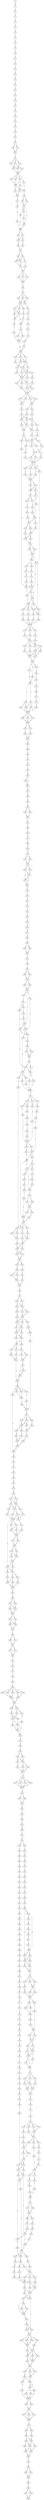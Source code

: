 strict digraph  {
	S0 -> S1 [ label = M ];
	S1 -> S2 [ label = L ];
	S2 -> S3 [ label = V ];
	S3 -> S4 [ label = G ];
	S4 -> S5 [ label = V ];
	S5 -> S6 [ label = S ];
	S6 -> S7 [ label = S ];
	S7 -> S8 [ label = E ];
	S8 -> S9 [ label = K ];
	S9 -> S10 [ label = G ];
	S10 -> S11 [ label = A ];
	S11 -> S12 [ label = T ];
	S12 -> S13 [ label = T ];
	S13 -> S14 [ label = M ];
	S14 -> S15 [ label = V ];
	S15 -> S16 [ label = T ];
	S16 -> S17 [ label = L ];
	S17 -> S18 [ label = I ];
	S18 -> S19 [ label = T ];
	S19 -> S20 [ label = E ];
	S20 -> S21 [ label = K ];
	S21 -> S22 [ label = L ];
	S22 -> S23 [ label = Q ];
	S23 -> S24 [ label = N ];
	S24 -> S25 [ label = Q ];
	S25 -> S26 [ label = S ];
	S26 -> S27 [ label = L ];
	S27 -> S28 [ label = N ];
	S27 -> S29 [ label = D ];
	S28 -> S30 [ label = D ];
	S29 -> S30 [ label = D ];
	S30 -> S31 [ label = L ];
	S31 -> S32 [ label = P ];
	S31 -> S33 [ label = A ];
	S31 -> S34 [ label = T ];
	S32 -> S35 [ label = C ];
	S33 -> S36 [ label = R ];
	S33 -> S37 [ label = H ];
	S34 -> S35 [ label = C ];
	S35 -> S38 [ label = K ];
	S36 -> S38 [ label = K ];
	S37 -> S38 [ label = K ];
	S38 -> S39 [ label = A ];
	S38 -> S40 [ label = T ];
	S38 -> S41 [ label = S ];
	S38 -> S42 [ label = L ];
	S39 -> S43 [ label = Y ];
	S39 -> S44 [ label = F ];
	S40 -> S43 [ label = Y ];
	S41 -> S43 [ label = Y ];
	S42 -> S45 [ label = D ];
	S43 -> S46 [ label = S ];
	S43 -> S45 [ label = D ];
	S44 -> S47 [ label = G ];
	S45 -> S48 [ label = A ];
	S46 -> S49 [ label = I ];
	S47 -> S49 [ label = I ];
	S48 -> S50 [ label = S ];
	S48 -> S51 [ label = G ];
	S49 -> S52 [ label = N ];
	S50 -> S53 [ label = P ];
	S51 -> S53 [ label = P ];
	S52 -> S54 [ label = L ];
	S53 -> S55 [ label = Y ];
	S53 -> S56 [ label = R ];
	S53 -> S57 [ label = F ];
	S54 -> S58 [ label = H ];
	S55 -> S59 [ label = S ];
	S56 -> S59 [ label = S ];
	S57 -> S60 [ label = Q ];
	S58 -> S59 [ label = S ];
	S59 -> S61 [ label = S ];
	S59 -> S62 [ label = A ];
	S60 -> S55 [ label = Y ];
	S61 -> S63 [ label = E ];
	S62 -> S63 [ label = E ];
	S62 -> S64 [ label = G ];
	S63 -> S65 [ label = K ];
	S64 -> S66 [ label = A ];
	S65 -> S67 [ label = L ];
	S66 -> S67 [ label = L ];
	S67 -> S68 [ label = N ];
	S67 -> S69 [ label = S ];
	S68 -> S70 [ label = Q ];
	S68 -> S71 [ label = K ];
	S69 -> S72 [ label = N ];
	S69 -> S71 [ label = K ];
	S70 -> S73 [ label = S ];
	S71 -> S73 [ label = S ];
	S72 -> S74 [ label = C ];
	S73 -> S75 [ label = G ];
	S74 -> S75 [ label = G ];
	S75 -> S76 [ label = S ];
	S75 -> S77 [ label = H ];
	S75 -> S78 [ label = C ];
	S76 -> S79 [ label = L ];
	S77 -> S79 [ label = L ];
	S78 -> S79 [ label = L ];
	S79 -> S80 [ label = F ];
	S80 -> S81 [ label = P ];
	S81 -> S82 [ label = Y ];
	S81 -> S83 [ label = F ];
	S81 -> S84 [ label = L ];
	S82 -> S85 [ label = E ];
	S83 -> S86 [ label = D ];
	S83 -> S85 [ label = E ];
	S84 -> S85 [ label = E ];
	S85 -> S87 [ label = I ];
	S85 -> S88 [ label = S ];
	S85 -> S89 [ label = T ];
	S86 -> S90 [ label = L ];
	S87 -> S91 [ label = H ];
	S87 -> S92 [ label = S ];
	S88 -> S93 [ label = D ];
	S89 -> S91 [ label = H ];
	S90 -> S94 [ label = N ];
	S91 -> S95 [ label = E ];
	S91 -> S96 [ label = D ];
	S92 -> S95 [ label = E ];
	S93 -> S97 [ label = E ];
	S94 -> S98 [ label = A ];
	S95 -> S99 [ label = E ];
	S96 -> S100 [ label = R ];
	S97 -> S96 [ label = D ];
	S98 -> S101 [ label = I ];
	S99 -> S102 [ label = S ];
	S100 -> S103 [ label = C ];
	S100 -> S104 [ label = R ];
	S101 -> S105 [ label = L ];
	S102 -> S106 [ label = P ];
	S103 -> S106 [ label = P ];
	S104 -> S106 [ label = P ];
	S105 -> S107 [ label = S ];
	S106 -> S108 [ label = W ];
	S107 -> S109 [ label = L ];
	S108 -> S110 [ label = R ];
	S108 -> S111 [ label = T ];
	S108 -> S112 [ label = K ];
	S109 -> S113 [ label = C ];
	S110 -> S114 [ label = V ];
	S110 -> S115 [ label = A ];
	S111 -> S116 [ label = S ];
	S111 -> S114 [ label = V ];
	S112 -> S114 [ label = V ];
	S113 -> S108 [ label = W ];
	S114 -> S117 [ label = I ];
	S114 -> S118 [ label = L ];
	S115 -> S118 [ label = L ];
	S116 -> S119 [ label = G ];
	S117 -> S120 [ label = S ];
	S118 -> S121 [ label = N ];
	S118 -> S122 [ label = G ];
	S118 -> S120 [ label = S ];
	S119 -> S123 [ label = R ];
	S120 -> S124 [ label = R ];
	S120 -> S125 [ label = G ];
	S121 -> S126 [ label = Q ];
	S122 -> S125 [ label = G ];
	S123 -> S125 [ label = G ];
	S124 -> S127 [ label = A ];
	S125 -> S127 [ label = A ];
	S125 -> S128 [ label = R ];
	S125 -> S129 [ label = G ];
	S126 -> S130 [ label = S ];
	S127 -> S131 [ label = C ];
	S127 -> S132 [ label = K ];
	S128 -> S133 [ label = Q ];
	S129 -> S133 [ label = Q ];
	S130 -> S131 [ label = C ];
	S131 -> S134 [ label = P ];
	S132 -> S134 [ label = P ];
	S133 -> S134 [ label = P ];
	S134 -> S135 [ label = I ];
	S134 -> S136 [ label = S ];
	S134 -> S137 [ label = L ];
	S134 -> S138 [ label = V ];
	S135 -> S139 [ label = R ];
	S136 -> S140 [ label = G ];
	S137 -> S139 [ label = R ];
	S138 -> S140 [ label = G ];
	S139 -> S141 [ label = T ];
	S140 -> S142 [ label = G ];
	S140 -> S143 [ label = S ];
	S141 -> S144 [ label = E ];
	S142 -> S145 [ label = H ];
	S143 -> S146 [ label = Q ];
	S144 -> S147 [ label = A ];
	S144 -> S148 [ label = T ];
	S145 -> S147 [ label = A ];
	S146 -> S148 [ label = T ];
	S146 -> S149 [ label = V ];
	S147 -> S150 [ label = T ];
	S147 -> S151 [ label = L ];
	S148 -> S152 [ label = A ];
	S148 -> S153 [ label = V ];
	S149 -> S152 [ label = A ];
	S150 -> S154 [ label = K ];
	S151 -> S155 [ label = S ];
	S152 -> S154 [ label = K ];
	S152 -> S156 [ label = T ];
	S153 -> S156 [ label = T ];
	S154 -> S157 [ label = N ];
	S155 -> S158 [ label = A ];
	S156 -> S159 [ label = G ];
	S157 -> S160 [ label = A ];
	S157 -> S161 [ label = T ];
	S158 -> S162 [ label = P ];
	S159 -> S163 [ label = T ];
	S159 -> S162 [ label = P ];
	S160 -> S164 [ label = P ];
	S161 -> S165 [ label = T ];
	S162 -> S166 [ label = V ];
	S162 -> S167 [ label = A ];
	S163 -> S168 [ label = R ];
	S164 -> S169 [ label = F ];
	S165 -> S169 [ label = F ];
	S166 -> S170 [ label = H ];
	S167 -> S171 [ label = L ];
	S168 -> S172 [ label = G ];
	S169 -> S173 [ label = Y ];
	S169 -> S174 [ label = H ];
	S170 -> S175 [ label = C ];
	S171 -> S176 [ label = P ];
	S172 -> S177 [ label = P ];
	S172 -> S178 [ label = V ];
	S173 -> S179 [ label = F ];
	S174 -> S179 [ label = F ];
	S175 -> S179 [ label = F ];
	S176 -> S179 [ label = F ];
	S177 -> S180 [ label = S ];
	S177 -> S181 [ label = D ];
	S178 -> S177 [ label = P ];
	S179 -> S182 [ label = P ];
	S179 -> S183 [ label = A ];
	S179 -> S184 [ label = S ];
	S179 -> S185 [ label = P ];
	S180 -> S186 [ label = V ];
	S180 -> S187 [ label = M ];
	S180 -> S188 [ label = G ];
	S181 -> S189 [ label = A ];
	S182 -> S190 [ label = L ];
	S183 -> S191 [ label = G ];
	S184 -> S192 [ label = T ];
	S185 -> S193 [ label = P ];
	S186 -> S194 [ label = L ];
	S187 -> S195 [ label = V ];
	S188 -> S196 [ label = S ];
	S188 -> S197 [ label = G ];
	S189 -> S197 [ label = G ];
	S190 -> S198 [ label = C ];
	S191 -> S198 [ label = C ];
	S192 -> S198 [ label = C ];
	S193 -> S188 [ label = G ];
	S193 -> S172 [ label = G ];
	S194 -> S199 [ label = P ];
	S195 -> S200 [ label = S ];
	S196 -> S201 [ label = R ];
	S197 -> S202 [ label = L ];
	S198 -> S203 [ label = P ];
	S198 -> S204 [ label = S ];
	S199 -> S205 [ label = G ];
	S200 -> S205 [ label = G ];
	S201 -> S205 [ label = G ];
	S202 -> S205 [ label = G ];
	S203 -> S206 [ label = F ];
	S204 -> S207 [ label = Q ];
	S204 -> S206 [ label = F ];
	S205 -> S208 [ label = W ];
	S205 -> S209 [ label = C ];
	S205 -> S210 [ label = A ];
	S206 -> S211 [ label = S ];
	S207 -> S212 [ label = M ];
	S208 -> S213 [ label = I ];
	S209 -> S214 [ label = G ];
	S210 -> S215 [ label = V ];
	S211 -> S216 [ label = R ];
	S211 -> S217 [ label = K ];
	S212 -> S218 [ label = C ];
	S213 -> S219 [ label = S ];
	S214 -> S220 [ label = R ];
	S215 -> S219 [ label = S ];
	S216 -> S221 [ label = G ];
	S217 -> S222 [ label = A ];
	S218 -> S223 [ label = S ];
	S219 -> S224 [ label = E ];
	S219 -> S225 [ label = T ];
	S219 -> S226 [ label = S ];
	S220 -> S227 [ label = R ];
	S221 -> S228 [ label = A ];
	S222 -> S229 [ label = L ];
	S223 -> S230 [ label = L ];
	S223 -> S231 [ label = D ];
	S224 -> S232 [ label = L ];
	S224 -> S233 [ label = Q ];
	S225 -> S234 [ label = T ];
	S226 -> S235 [ label = V ];
	S227 -> S232 [ label = L ];
	S228 -> S236 [ label = P ];
	S229 -> S223 [ label = S ];
	S230 -> S237 [ label = V ];
	S231 -> S238 [ label = S ];
	S231 -> S239 [ label = N ];
	S232 -> S240 [ label = N ];
	S232 -> S241 [ label = D ];
	S233 -> S240 [ label = N ];
	S234 -> S241 [ label = D ];
	S235 -> S241 [ label = D ];
	S236 -> S231 [ label = D ];
	S237 -> S242 [ label = V ];
	S238 -> S242 [ label = V ];
	S239 -> S243 [ label = K ];
	S240 -> S244 [ label = L ];
	S241 -> S244 [ label = L ];
	S242 -> S245 [ label = G ];
	S242 -> S246 [ label = R ];
	S243 -> S245 [ label = G ];
	S244 -> S247 [ label = N ];
	S244 -> S248 [ label = A ];
	S244 -> S249 [ label = R ];
	S245 -> S250 [ label = L ];
	S246 -> S250 [ label = L ];
	S247 -> S251 [ label = E ];
	S248 -> S252 [ label = R ];
	S249 -> S251 [ label = E ];
	S250 -> S253 [ label = Q ];
	S250 -> S254 [ label = C ];
	S251 -> S255 [ label = N ];
	S251 -> S256 [ label = S ];
	S252 -> S257 [ label = P ];
	S253 -> S258 [ label = W ];
	S254 -> S258 [ label = W ];
	S255 -> S259 [ label = C ];
	S255 -> S260 [ label = S ];
	S256 -> S261 [ label = T ];
	S256 -> S260 [ label = S ];
	S257 -> S262 [ label = P ];
	S258 -> S263 [ label = Q ];
	S258 -> S193 [ label = P ];
	S259 -> S264 [ label = G ];
	S260 -> S264 [ label = G ];
	S261 -> S264 [ label = G ];
	S262 -> S265 [ label = V ];
	S263 -> S266 [ label = R ];
	S263 -> S267 [ label = G ];
	S264 -> S268 [ label = P ];
	S264 -> S269 [ label = S ];
	S264 -> S270 [ label = Q ];
	S265 -> S271 [ label = N ];
	S266 -> S272 [ label = D ];
	S267 -> S273 [ label = E ];
	S268 -> S274 [ label = P ];
	S269 -> S274 [ label = P ];
	S270 -> S274 [ label = P ];
	S271 -> S275 [ label = T ];
	S272 -> S276 [ label = V ];
	S273 -> S277 [ label = M ];
	S274 -> S278 [ label = L ];
	S274 -> S279 [ label = W ];
	S275 -> S280 [ label = Q ];
	S276 -> S281 [ label = T ];
	S277 -> S282 [ label = L ];
	S278 -> S283 [ label = A ];
	S279 -> S284 [ label = P ];
	S280 -> S264 [ label = G ];
	S281 -> S172 [ label = G ];
	S282 -> S285 [ label = N ];
	S283 -> S286 [ label = P ];
	S284 -> S286 [ label = P ];
	S285 -> S287 [ label = T ];
	S286 -> S288 [ label = P ];
	S287 -> S180 [ label = S ];
	S288 -> S289 [ label = T ];
	S289 -> S290 [ label = K ];
	S290 -> S291 [ label = R ];
	S291 -> S292 [ label = H ];
	S292 -> S293 [ label = C ];
	S293 -> S294 [ label = R ];
	S294 -> S295 [ label = S ];
	S294 -> S296 [ label = L ];
	S295 -> S296 [ label = L ];
	S296 -> S297 [ label = S ];
	S297 -> S298 [ label = E ];
	S298 -> S299 [ label = P ];
	S299 -> S300 [ label = D ];
	S300 -> S301 [ label = E ];
	S300 -> S302 [ label = G ];
	S301 -> S303 [ label = L ];
	S302 -> S303 [ label = L ];
	S303 -> S304 [ label = A ];
	S304 -> S305 [ label = R ];
	S305 -> S306 [ label = C ];
	S306 -> S307 [ label = R ];
	S307 -> S308 [ label = S ];
	S308 -> S309 [ label = P ];
	S309 -> S310 [ label = W ];
	S310 -> S311 [ label = K ];
	S310 -> S312 [ label = R ];
	S311 -> S313 [ label = P ];
	S312 -> S313 [ label = P ];
	S313 -> S314 [ label = G ];
	S313 -> S315 [ label = T ];
	S314 -> S316 [ label = S ];
	S314 -> S317 [ label = G ];
	S315 -> S316 [ label = S ];
	S316 -> S317 [ label = G ];
	S316 -> S318 [ label = S ];
	S317 -> S318 [ label = S ];
	S318 -> S319 [ label = K ];
	S319 -> S320 [ label = V ];
	S320 -> S321 [ label = W ];
	S321 -> S322 [ label = T ];
	S322 -> S323 [ label = P ];
	S323 -> S324 [ label = V ];
	S324 -> S325 [ label = S ];
	S325 -> S326 [ label = K ];
	S326 -> S327 [ label = R ];
	S327 -> S328 [ label = R ];
	S328 -> S329 [ label = C ];
	S329 -> S330 [ label = N ];
	S329 -> S331 [ label = H ];
	S330 -> S332 [ label = S ];
	S331 -> S332 [ label = S ];
	S332 -> S333 [ label = G ];
	S333 -> S334 [ label = G ];
	S334 -> S335 [ label = S ];
	S335 -> S336 [ label = A ];
	S335 -> S337 [ label = T ];
	S336 -> S338 [ label = T ];
	S337 -> S338 [ label = T ];
	S338 -> S339 [ label = L ];
	S338 -> S340 [ label = P ];
	S339 -> S341 [ label = Q ];
	S340 -> S341 [ label = Q ];
	S341 -> S342 [ label = R ];
	S341 -> S343 [ label = E ];
	S341 -> S344 [ label = G ];
	S342 -> S345 [ label = C ];
	S343 -> S346 [ label = S ];
	S344 -> S347 [ label = G ];
	S344 -> S346 [ label = S ];
	S345 -> S348 [ label = N ];
	S345 -> S349 [ label = S ];
	S346 -> S350 [ label = A ];
	S346 -> S351 [ label = L ];
	S347 -> S350 [ label = A ];
	S347 -> S352 [ label = P ];
	S348 -> S353 [ label = S ];
	S349 -> S347 [ label = G ];
	S350 -> S354 [ label = T ];
	S351 -> S355 [ label = G ];
	S352 -> S356 [ label = S ];
	S352 -> S355 [ label = G ];
	S353 -> S357 [ label = H ];
	S354 -> S358 [ label = L ];
	S355 -> S359 [ label = S ];
	S355 -> S360 [ label = P ];
	S355 -> S361 [ label = P ];
	S356 -> S362 [ label = V ];
	S356 -> S363 [ label = I ];
	S357 -> S344 [ label = G ];
	S358 -> S364 [ label = P ];
	S358 -> S365 [ label = Q ];
	S359 -> S366 [ label = T ];
	S360 -> S367 [ label = G ];
	S361 -> S368 [ label = S ];
	S362 -> S368 [ label = S ];
	S363 -> S368 [ label = S ];
	S364 -> S369 [ label = R ];
	S365 -> S369 [ label = R ];
	S366 -> S368 [ label = S ];
	S367 -> S370 [ label = P ];
	S368 -> S371 [ label = L ];
	S369 -> S372 [ label = S ];
	S370 -> S373 [ label = T ];
	S371 -> S374 [ label = P ];
	S371 -> S375 [ label = S ];
	S371 -> S376 [ label = L ];
	S372 -> S352 [ label = P ];
	S372 -> S377 [ label = T ];
	S373 -> S378 [ label = V ];
	S373 -> S379 [ label = P ];
	S374 -> S380 [ label = Q ];
	S374 -> S381 [ label = R ];
	S375 -> S382 [ label = H ];
	S376 -> S383 [ label = G ];
	S377 -> S356 [ label = S ];
	S378 -> S384 [ label = P ];
	S379 -> S384 [ label = P ];
	S380 -> S385 [ label = P ];
	S381 -> S386 [ label = A ];
	S382 -> S387 [ label = N ];
	S383 -> S388 [ label = S ];
	S384 -> S389 [ label = A ];
	S384 -> S390 [ label = P ];
	S385 -> S391 [ label = S ];
	S386 -> S392 [ label = V ];
	S387 -> S392 [ label = V ];
	S388 -> S393 [ label = T ];
	S389 -> S394 [ label = A ];
	S390 -> S395 [ label = V ];
	S390 -> S394 [ label = A ];
	S391 -> S396 [ label = K ];
	S392 -> S397 [ label = L ];
	S392 -> S398 [ label = A ];
	S393 -> S399 [ label = E ];
	S394 -> S400 [ label = P ];
	S395 -> S400 [ label = P ];
	S396 -> S401 [ label = Q ];
	S397 -> S402 [ label = S ];
	S398 -> S403 [ label = P ];
	S399 -> S402 [ label = S ];
	S400 -> S404 [ label = R ];
	S400 -> S405 [ label = Q ];
	S401 -> S406 [ label = H ];
	S402 -> S407 [ label = L ];
	S402 -> S408 [ label = P ];
	S403 -> S408 [ label = P ];
	S404 -> S409 [ label = P ];
	S405 -> S410 [ label = L ];
	S406 -> S392 [ label = V ];
	S407 -> S411 [ label = N ];
	S408 -> S412 [ label = S ];
	S408 -> S413 [ label = A ];
	S409 -> S414 [ label = S ];
	S409 -> S415 [ label = A ];
	S410 -> S416 [ label = P ];
	S411 -> S417 [ label = N ];
	S411 -> S412 [ label = S ];
	S412 -> S418 [ label = H ];
	S412 -> S419 [ label = S ];
	S413 -> S420 [ label = S ];
	S414 -> S421 [ label = S ];
	S415 -> S421 [ label = S ];
	S416 -> S422 [ label = W ];
	S417 -> S423 [ label = S ];
	S418 -> S424 [ label = T ];
	S419 -> S425 [ label = V ];
	S420 -> S426 [ label = F ];
	S420 -> S427 [ label = S ];
	S420 -> S370 [ label = P ];
	S421 -> S428 [ label = A ];
	S422 -> S428 [ label = A ];
	S423 -> S429 [ label = A ];
	S424 -> S430 [ label = Q ];
	S425 -> S431 [ label = A ];
	S425 -> S432 [ label = F ];
	S426 -> S433 [ label = S ];
	S426 -> S434 [ label = N ];
	S427 -> S435 [ label = P ];
	S428 -> S436 [ label = S ];
	S429 -> S437 [ label = F ];
	S430 -> S438 [ label = P ];
	S431 -> S439 [ label = S ];
	S432 -> S439 [ label = S ];
	S433 -> S440 [ label = T ];
	S434 -> S440 [ label = T ];
	S435 -> S379 [ label = P ];
	S436 -> S441 [ label = S ];
	S437 -> S419 [ label = S ];
	S438 -> S442 [ label = V ];
	S439 -> S443 [ label = S ];
	S439 -> S444 [ label = I ];
	S440 -> S445 [ label = S ];
	S441 -> S446 [ label = G ];
	S441 -> S447 [ label = S ];
	S442 -> S413 [ label = A ];
	S443 -> S448 [ label = G ];
	S444 -> S413 [ label = A ];
	S445 -> S390 [ label = P ];
	S446 -> S449 [ label = F ];
	S446 -> S450 [ label = H ];
	S447 -> S449 [ label = F ];
	S448 -> S420 [ label = S ];
	S449 -> S451 [ label = V ];
	S449 -> S452 [ label = A ];
	S450 -> S453 [ label = T ];
	S451 -> S454 [ label = D ];
	S452 -> S454 [ label = D ];
	S453 -> S455 [ label = N ];
	S454 -> S456 [ label = S ];
	S454 -> S457 [ label = Y ];
	S454 -> S458 [ label = G ];
	S455 -> S458 [ label = G ];
	S456 -> S459 [ label = S ];
	S457 -> S460 [ label = G ];
	S458 -> S461 [ label = C ];
	S458 -> S459 [ label = S ];
	S459 -> S462 [ label = E ];
	S459 -> S463 [ label = R ];
	S460 -> S464 [ label = A ];
	S461 -> S462 [ label = E ];
	S462 -> S465 [ label = G ];
	S462 -> S466 [ label = S ];
	S463 -> S465 [ label = G ];
	S464 -> S467 [ label = A ];
	S465 -> S468 [ label = S ];
	S465 -> S469 [ label = G ];
	S466 -> S469 [ label = G ];
	S467 -> S470 [ label = G ];
	S468 -> S471 [ label = T ];
	S469 -> S472 [ label = P ];
	S469 -> S473 [ label = T ];
	S470 -> S474 [ label = P ];
	S471 -> S475 [ label = A ];
	S471 -> S476 [ label = T ];
	S472 -> S477 [ label = C ];
	S473 -> S478 [ label = G ];
	S474 -> S479 [ label = Y ];
	S474 -> S480 [ label = W ];
	S474 -> S481 [ label = C ];
	S475 -> S482 [ label = S ];
	S476 -> S482 [ label = S ];
	S477 -> S483 [ label = P ];
	S478 -> S483 [ label = P ];
	S479 -> S484 [ label = D ];
	S480 -> S485 [ label = E ];
	S481 -> S484 [ label = D ];
	S481 -> S486 [ label = A ];
	S482 -> S487 [ label = S ];
	S483 -> S488 [ label = P ];
	S484 -> S489 [ label = Y ];
	S484 -> S490 [ label = F ];
	S485 -> S491 [ label = L ];
	S486 -> S491 [ label = L ];
	S487 -> S492 [ label = G ];
	S487 -> S493 [ label = V ];
	S488 -> S494 [ label = W ];
	S489 -> S495 [ label = H ];
	S490 -> S496 [ label = N ];
	S491 -> S497 [ label = S ];
	S492 -> S493 [ label = V ];
	S493 -> S488 [ label = P ];
	S494 -> S498 [ label = H ];
	S494 -> S499 [ label = N ];
	S494 -> S500 [ label = W ];
	S494 -> S501 [ label = C ];
	S495 -> S502 [ label = P ];
	S496 -> S502 [ label = P ];
	S497 -> S503 [ label = S ];
	S498 -> S504 [ label = S ];
	S499 -> S504 [ label = S ];
	S500 -> S505 [ label = R ];
	S501 -> S506 [ label = P ];
	S502 -> S507 [ label = R ];
	S503 -> S507 [ label = R ];
	S504 -> S508 [ label = G ];
	S505 -> S509 [ label = R ];
	S506 -> S470 [ label = G ];
	S507 -> S505 [ label = R ];
	S508 -> S470 [ label = G ];
	S509 -> S510 [ label = L ];
	S510 -> S511 [ label = S ];
	S511 -> S512 [ label = L ];
	S512 -> S513 [ label = S ];
	S513 -> S514 [ label = Q ];
	S514 -> S515 [ label = E ];
	S515 -> S516 [ label = H ];
	S516 -> S517 [ label = I ];
	S516 -> S518 [ label = L ];
	S517 -> S519 [ label = T ];
	S517 -> S520 [ label = A ];
	S518 -> S520 [ label = A ];
	S519 -> S521 [ label = D ];
	S519 -> S522 [ label = E ];
	S520 -> S521 [ label = D ];
	S520 -> S523 [ label = G ];
	S521 -> S524 [ label = A ];
	S521 -> S525 [ label = V ];
	S522 -> S526 [ label = T ];
	S523 -> S527 [ label = L ];
	S524 -> S528 [ label = G ];
	S524 -> S529 [ label = A ];
	S525 -> S528 [ label = G ];
	S526 -> S528 [ label = G ];
	S527 -> S528 [ label = G ];
	S528 -> S530 [ label = T ];
	S528 -> S531 [ label = N ];
	S528 -> S532 [ label = S ];
	S529 -> S533 [ label = S ];
	S530 -> S534 [ label = L ];
	S530 -> S535 [ label = A ];
	S531 -> S534 [ label = L ];
	S532 -> S536 [ label = R ];
	S532 -> S537 [ label = P ];
	S533 -> S538 [ label = G ];
	S534 -> S539 [ label = L ];
	S535 -> S539 [ label = L ];
	S536 -> S540 [ label = S ];
	S537 -> S541 [ label = T ];
	S537 -> S542 [ label = P ];
	S538 -> S539 [ label = L ];
	S539 -> S543 [ label = P ];
	S539 -> S544 [ label = A ];
	S540 -> S545 [ label = S ];
	S541 -> S545 [ label = S ];
	S541 -> S546 [ label = T ];
	S542 -> S547 [ label = C ];
	S543 -> S548 [ label = S ];
	S544 -> S548 [ label = S ];
	S545 -> S549 [ label = T ];
	S546 -> S549 [ label = T ];
	S547 -> S549 [ label = T ];
	S548 -> S550 [ label = A ];
	S548 -> S551 [ label = T ];
	S549 -> S552 [ label = P ];
	S550 -> S553 [ label = S ];
	S550 -> S554 [ label = N ];
	S551 -> S553 [ label = S ];
	S552 -> S555 [ label = E ];
	S553 -> S556 [ label = S ];
	S554 -> S556 [ label = S ];
	S555 -> S557 [ label = L ];
	S555 -> S558 [ label = P ];
	S556 -> S559 [ label = T ];
	S556 -> S532 [ label = S ];
	S557 -> S560 [ label = S ];
	S557 -> S561 [ label = G ];
	S558 -> S561 [ label = G ];
	S559 -> S537 [ label = P ];
	S560 -> S562 [ label = R ];
	S561 -> S562 [ label = R ];
	S562 -> S563 [ label = R ];
	S562 -> S564 [ label = Q ];
	S563 -> S565 [ label = Q ];
	S563 -> S566 [ label = L ];
	S564 -> S566 [ label = L ];
	S565 -> S567 [ label = G ];
	S566 -> S567 [ label = G ];
	S567 -> S568 [ label = L ];
	S568 -> S569 [ label = L ];
	S568 -> S570 [ label = P ];
	S569 -> S571 [ label = R ];
	S570 -> S571 [ label = R ];
	S571 -> S572 [ label = C ];
	S571 -> S573 [ label = S ];
	S572 -> S574 [ label = R ];
	S573 -> S574 [ label = R ];
	S574 -> S575 [ label = S ];
	S575 -> S576 [ label = Q ];
	S576 -> S577 [ label = P ];
	S577 -> S578 [ label = C ];
	S578 -> S579 [ label = V ];
	S579 -> S580 [ label = L ];
	S580 -> S581 [ label = H ];
	S580 -> S582 [ label = D ];
	S580 -> S583 [ label = N ];
	S580 -> S584 [ label = V ];
	S580 -> S585 [ label = P ];
	S581 -> S586 [ label = E ];
	S582 -> S586 [ label = E ];
	S583 -> S586 [ label = E ];
	S584 -> S587 [ label = G ];
	S585 -> S587 [ label = G ];
	S586 -> S588 [ label = R ];
	S587 -> S588 [ label = R ];
	S588 -> S589 [ label = K ];
	S588 -> S590 [ label = R ];
	S589 -> S591 [ label = S ];
	S590 -> S592 [ label = W ];
	S590 -> S593 [ label = G ];
	S591 -> S594 [ label = G ];
	S591 -> S595 [ label = R ];
	S592 -> S596 [ label = R ];
	S593 -> S595 [ label = R ];
	S594 -> S597 [ label = L ];
	S595 -> S598 [ label = R ];
	S595 -> S597 [ label = L ];
	S596 -> S599 [ label = R ];
	S597 -> S600 [ label = K ];
	S598 -> S600 [ label = K ];
	S599 -> S601 [ label = R ];
	S600 -> S599 [ label = R ];
	S601 -> S602 [ label = R ];
	S602 -> S603 [ label = E ];
	S603 -> S604 [ label = E ];
	S603 -> S605 [ label = G ];
	S604 -> S606 [ label = D ];
	S604 -> S607 [ label = R ];
	S605 -> S606 [ label = D ];
	S606 -> S608 [ label = V ];
	S606 -> S609 [ label = A ];
	S607 -> S610 [ label = T ];
	S608 -> S611 [ label = R ];
	S609 -> S611 [ label = R ];
	S610 -> S611 [ label = R ];
	S611 -> S612 [ label = W ];
	S612 -> S613 [ label = S ];
	S612 -> S614 [ label = T ];
	S612 -> S615 [ label = N ];
	S612 -> S616 [ label = P ];
	S613 -> S617 [ label = R ];
	S614 -> S617 [ label = R ];
	S615 -> S617 [ label = R ];
	S616 -> S617 [ label = R ];
	S617 -> S618 [ label = P ];
	S618 -> S619 [ label = S ];
	S618 -> S620 [ label = A ];
	S619 -> S621 [ label = L ];
	S620 -> S621 [ label = L ];
	S621 -> S622 [ label = D ];
	S622 -> S623 [ label = F ];
	S623 -> S624 [ label = L ];
	S624 -> S625 [ label = K ];
	S625 -> S626 [ label = M ];
	S626 -> S627 [ label = T ];
	S627 -> S628 [ label = R ];
	S628 -> S629 [ label = T ];
	S628 -> S630 [ label = X ];
	S629 -> S631 [ label = L ];
	S630 -> S632 [ label = X ];
	S631 -> S633 [ label = K ];
	S632 -> S634 [ label = X ];
	S633 -> S635 [ label = N ];
	S634 -> S636 [ label = X ];
	S635 -> S637 [ label = S ];
	S636 -> S638 [ label = X ];
	S637 -> S639 [ label = K ];
	S638 -> S640 [ label = X ];
	S639 -> S641 [ label = S ];
	S640 -> S642 [ label = X ];
	S641 -> S643 [ label = L ];
	S642 -> S644 [ label = X ];
	S643 -> S645 [ label = C ];
	S644 -> S646 [ label = X ];
	S645 -> S647 [ label = S ];
	S646 -> S648 [ label = X ];
	S647 -> S649 [ label = L ];
	S648 -> S650 [ label = X ];
	S649 -> S651 [ label = D ];
	S650 -> S652 [ label = X ];
	S651 -> S653 [ label = Y ];
	S652 -> S654 [ label = X ];
	S653 -> S655 [ label = E ];
	S653 -> S656 [ label = E ];
	S654 -> S657 [ label = X ];
	S655 -> S658 [ label = E ];
	S656 -> S659 [ label = D ];
	S656 -> S660 [ label = E ];
	S657 -> S661 [ label = X ];
	S658 -> S662 [ label = D ];
	S658 -> S663 [ label = E ];
	S659 -> S664 [ label = D ];
	S659 -> S655 [ label = E ];
	S660 -> S665 [ label = D ];
	S661 -> S666 [ label = X ];
	S662 -> S667 [ label = D ];
	S663 -> S667 [ label = D ];
	S664 -> S658 [ label = E ];
	S664 -> S668 [ label = D ];
	S665 -> S669 [ label = D ];
	S666 -> S670 [ label = X ];
	S667 -> S671 [ label = D ];
	S668 -> S662 [ label = D ];
	S669 -> S672 [ label = D ];
	S670 -> S673 [ label = X ];
	S671 -> S674 [ label = P ];
	S671 -> S675 [ label = A ];
	S671 -> S676 [ label = S ];
	S672 -> S677 [ label = D ];
	S673 -> S678 [ label = X ];
	S674 -> S679 [ label = H ];
	S675 -> S680 [ label = Q ];
	S676 -> S680 [ label = Q ];
	S677 -> S681 [ label = D ];
	S678 -> S682 [ label = X ];
	S679 -> S683 [ label = M ];
	S680 -> S684 [ label = V ];
	S680 -> S685 [ label = G ];
	S681 -> S659 [ label = D ];
	S682 -> S686 [ label = X ];
	S683 -> S687 [ label = K ];
	S684 -> S687 [ label = K ];
	S685 -> S687 [ label = K ];
	S686 -> S688 [ label = X ];
	S687 -> S689 [ label = T ];
	S687 -> S690 [ label = L ];
	S688 -> S691 [ label = X ];
	S689 -> S692 [ label = I ];
	S689 -> S693 [ label = V ];
	S690 -> S694 [ label = A ];
	S691 -> S695 [ label = X ];
	S692 -> S696 [ label = V ];
	S693 -> S696 [ label = V ];
	S694 -> S697 [ label = P ];
	S695 -> S698 [ label = X ];
	S696 -> S699 [ label = S ];
	S697 -> S700 [ label = C ];
	S697 -> S701 [ label = Y ];
	S698 -> S702 [ label = X ];
	S699 -> S703 [ label = S ];
	S700 -> S704 [ label = D ];
	S701 -> S704 [ label = D ];
	S702 -> S705 [ label = X ];
	S703 -> S697 [ label = P ];
	S704 -> S706 [ label = S ];
	S704 -> S707 [ label = P ];
	S705 -> S708 [ label = X ];
	S706 -> S709 [ label = S ];
	S706 -> S710 [ label = H ];
	S707 -> S710 [ label = H ];
	S708 -> S711 [ label = X ];
	S709 -> S712 [ label = D ];
	S710 -> S712 [ label = D ];
	S710 -> S713 [ label = G ];
	S711 -> S714 [ label = X ];
	S712 -> S715 [ label = H ];
	S712 -> S716 [ label = L ];
	S713 -> S716 [ label = L ];
	S714 -> S717 [ label = X ];
	S715 -> S716 [ label = L ];
	S716 -> S718 [ label = M ];
	S717 -> S719 [ label = X ];
	S718 -> S720 [ label = N ];
	S718 -> S721 [ label = S ];
	S718 -> S722 [ label = G ];
	S719 -> S723 [ label = X ];
	S720 -> S724 [ label = V ];
	S720 -> S725 [ label = I ];
	S721 -> S726 [ label = M ];
	S722 -> S724 [ label = V ];
	S723 -> S727 [ label = X ];
	S724 -> S728 [ label = I ];
	S724 -> S729 [ label = V ];
	S725 -> S728 [ label = I ];
	S726 -> S729 [ label = V ];
	S727 -> S730 [ label = X ];
	S728 -> S731 [ label = T ];
	S729 -> S731 [ label = T ];
	S730 -> S732 [ label = X ];
	S731 -> S733 [ label = P ];
	S732 -> S734 [ label = X ];
	S733 -> S735 [ label = G ];
	S734 -> S736 [ label = X ];
	S735 -> S737 [ label = S ];
	S736 -> S738 [ label = X ];
	S737 -> S739 [ label = S ];
	S738 -> S740 [ label = X ];
	S739 -> S741 [ label = P ];
	S740 -> S742 [ label = X ];
	S741 -> S743 [ label = M ];
	S741 -> S744 [ label = V ];
	S741 -> S745 [ label = I ];
	S741 -> S746 [ label = W ];
	S742 -> S747 [ label = X ];
	S743 -> S748 [ label = K ];
	S744 -> S749 [ label = R ];
	S745 -> S748 [ label = K ];
	S746 -> S750 [ label = S ];
	S747 -> S751 [ label = X ];
	S748 -> S752 [ label = E ];
	S749 -> S752 [ label = E ];
	S750 -> S753 [ label = V ];
	S751 -> S754 [ label = X ];
	S752 -> S755 [ label = G ];
	S752 -> S756 [ label = C ];
	S752 -> S757 [ label = Q ];
	S753 -> S758 [ label = H ];
	S754 -> S759 [ label = X ];
	S755 -> S760 [ label = L ];
	S756 -> S761 [ label = P ];
	S757 -> S762 [ label = Q ];
	S758 -> S761 [ label = P ];
	S759 -> S763 [ label = X ];
	S760 -> S764 [ label = C ];
	S761 -> S765 [ label = G ];
	S761 -> S766 [ label = S ];
	S762 -> S767 [ label = E ];
	S763 -> S768 [ label = X ];
	S764 -> S769 [ label = R ];
	S765 -> S770 [ label = P ];
	S766 -> S770 [ label = P ];
	S767 -> S771 [ label = T ];
	S768 -> S772 [ label = X ];
	S769 -> S773 [ label = L ];
	S769 -> S774 [ label = H ];
	S770 -> S775 [ label = C ];
	S770 -> S776 [ label = H ];
	S771 -> S777 [ label = G ];
	S772 -> S778 [ label = X ];
	S773 -> S779 [ label = H ];
	S774 -> S780 [ label = Y ];
	S775 -> S781 [ label = P ];
	S776 -> S782 [ label = C ];
	S776 -> S781 [ label = P ];
	S777 -> S769 [ label = R ];
	S778 -> S783 [ label = X ];
	S779 -> S784 [ label = R ];
	S780 -> S785 [ label = G ];
	S781 -> S786 [ label = A ];
	S781 -> S787 [ label = T ];
	S782 -> S787 [ label = T ];
	S783 -> S788 [ label = X ];
	S784 -> S789 [ label = L ];
	S785 -> S790 [ label = A ];
	S786 -> S791 [ label = G ];
	S787 -> S791 [ label = G ];
	S787 -> S792 [ label = S ];
	S788 -> S776 [ label = H ];
	S789 -> S790 [ label = A ];
	S790 -> S793 [ label = S ];
	S791 -> S794 [ label = L ];
	S791 -> S795 [ label = P ];
	S792 -> S796 [ label = I ];
	S792 -> S795 [ label = P ];
	S793 -> S797 [ label = C ];
	S793 -> S798 [ label = S ];
	S794 -> S799 [ label = R ];
	S795 -> S800 [ label = G ];
	S796 -> S799 [ label = R ];
	S797 -> S801 [ label = H ];
	S798 -> S801 [ label = H ];
	S799 -> S802 [ label = A ];
	S799 -> S803 [ label = P ];
	S799 -> S804 [ label = N ];
	S800 -> S803 [ label = P ];
	S801 -> S805 [ label = S ];
	S801 -> S806 [ label = G ];
	S802 -> S807 [ label = F ];
	S803 -> S808 [ label = W ];
	S804 -> S809 [ label = Y ];
	S805 -> S810 [ label = T ];
	S806 -> S811 [ label = G ];
	S807 -> S812 [ label = S ];
	S808 -> S813 [ label = T ];
	S808 -> S814 [ label = A ];
	S809 -> S815 [ label = E ];
	S810 -> S816 [ label = A ];
	S811 -> S817 [ label = R ];
	S812 -> S818 [ label = S ];
	S813 -> S819 [ label = P ];
	S814 -> S818 [ label = S ];
	S815 -> S820 [ label = Q ];
	S816 -> S821 [ label = C ];
	S817 -> S792 [ label = S ];
	S818 -> S822 [ label = T ];
	S818 -> S823 [ label = W ];
	S818 -> S824 [ label = G ];
	S819 -> S825 [ label = R ];
	S820 -> S826 [ label = A ];
	S821 -> S827 [ label = H ];
	S822 -> S828 [ label = A ];
	S823 -> S829 [ label = E ];
	S824 -> S830 [ label = G ];
	S825 -> S829 [ label = E ];
	S826 -> S828 [ label = A ];
	S827 -> S796 [ label = I ];
	S828 -> S831 [ label = A ];
	S829 -> S832 [ label = C ];
	S829 -> S833 [ label = P ];
	S830 -> S833 [ label = P ];
	S831 -> S834 [ label = V ];
	S831 -> S835 [ label = M ];
	S832 -> S834 [ label = V ];
	S833 -> S834 [ label = V ];
	S834 -> S836 [ label = S ];
	S834 -> S837 [ label = A ];
	S835 -> S836 [ label = S ];
	S836 -> S838 [ label = E ];
	S837 -> S839 [ label = A ];
	S837 -> S840 [ label = G ];
	S838 -> S841 [ label = S ];
	S839 -> S842 [ label = T ];
	S839 -> S843 [ label = E ];
	S840 -> S844 [ label = E ];
	S841 -> S845 [ label = D ];
	S841 -> S846 [ label = A ];
	S841 -> S847 [ label = G ];
	S841 -> S848 [ label = N ];
	S842 -> S840 [ label = G ];
	S843 -> S840 [ label = G ];
	S844 -> S849 [ label = G ];
	S845 -> S850 [ label = E ];
	S846 -> S851 [ label = G ];
	S847 -> S851 [ label = G ];
	S848 -> S851 [ label = G ];
	S849 -> S838 [ label = E ];
	S849 -> S852 [ label = G ];
	S850 -> S853 [ label = D ];
	S851 -> S854 [ label = A ];
	S851 -> S853 [ label = D ];
	S852 -> S841 [ label = S ];
	S853 -> S855 [ label = T ];
	S853 -> S856 [ label = P ];
	S853 -> S857 [ label = L ];
	S854 -> S856 [ label = P ];
	S855 -> S858 [ label = S ];
	S856 -> S859 [ label = G ];
	S856 -> S858 [ label = S ];
	S857 -> S858 [ label = S ];
	S858 -> S860 [ label = D ];
	S859 -> S860 [ label = D ];
	S860 -> S861 [ label = C ];
	S860 -> S862 [ label = G ];
	S860 -> S863 [ label = W ];
	S861 -> S864 [ label = E ];
	S862 -> S865 [ label = D ];
	S863 -> S865 [ label = D ];
	S864 -> S866 [ label = S ];
	S864 -> S867 [ label = N ];
	S865 -> S866 [ label = S ];
	S866 -> S868 [ label = N ];
	S866 -> S869 [ label = A ];
	S867 -> S870 [ label = T ];
	S868 -> S871 [ label = E ];
	S869 -> S872 [ label = E ];
	S869 -> S873 [ label = G ];
	S870 -> S871 [ label = E ];
	S871 -> S874 [ label = G ];
	S871 -> S875 [ label = E ];
	S872 -> S871 [ label = E ];
	S873 -> S871 [ label = E ];
	S874 -> S876 [ label = G ];
	S875 -> S876 [ label = G ];
	S876 -> S877 [ label = V ];
	S876 -> S878 [ label = I ];
	S876 -> S879 [ label = A ];
	S877 -> S880 [ label = F ];
	S878 -> S880 [ label = F ];
	S879 -> S880 [ label = F ];
	S880 -> S881 [ label = P ];
	S881 -> S882 [ label = L ];
	S881 -> S883 [ label = P ];
	S882 -> S884 [ label = D ];
	S883 -> S885 [ label = G ];
	S884 -> S886 [ label = C ];
	S884 -> S887 [ label = R ];
	S885 -> S887 [ label = R ];
	S886 -> S888 [ label = V ];
	S886 -> S889 [ label = G ];
	S887 -> S889 [ label = G ];
	S887 -> S890 [ label = S ];
	S888 -> S891 [ label = D ];
	S889 -> S891 [ label = D ];
	S889 -> S892 [ label = E ];
	S890 -> S892 [ label = E ];
	S891 -> S893 [ label = L ];
	S892 -> S893 [ label = L ];
	S893 -> S894 [ label = D ];
	S894 -> S895 [ label = L ];
	S895 -> S896 [ label = E ];
	S895 -> S897 [ label = G ];
	S896 -> S898 [ label = Q ];
	S897 -> S898 [ label = Q ];
	S898 -> S899 [ label = I ];
	S899 -> S900 [ label = E ];
	S900 -> S901 [ label = N ];
	S900 -> S902 [ label = S ];
	S901 -> S903 [ label = N ];
	S902 -> S903 [ label = N ];
}
